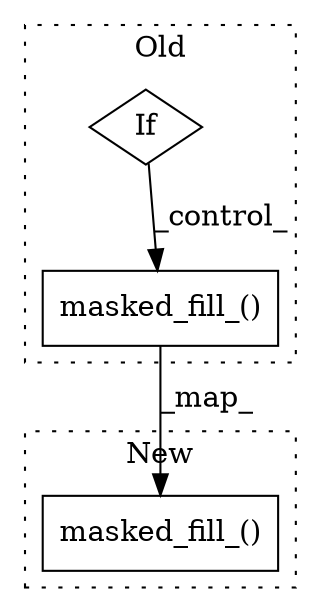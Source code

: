 digraph G {
subgraph cluster0 {
1 [label="masked_fill_()" a="75" s="2460,2523" l="23,1" shape="box"];
3 [label="If" a="96" s="2300" l="3" shape="diamond"];
label = "Old";
style="dotted";
}
subgraph cluster1 {
2 [label="masked_fill_()" a="75" s="2372,2435" l="23,1" shape="box"];
label = "New";
style="dotted";
}
1 -> 2 [label="_map_"];
3 -> 1 [label="_control_"];
}